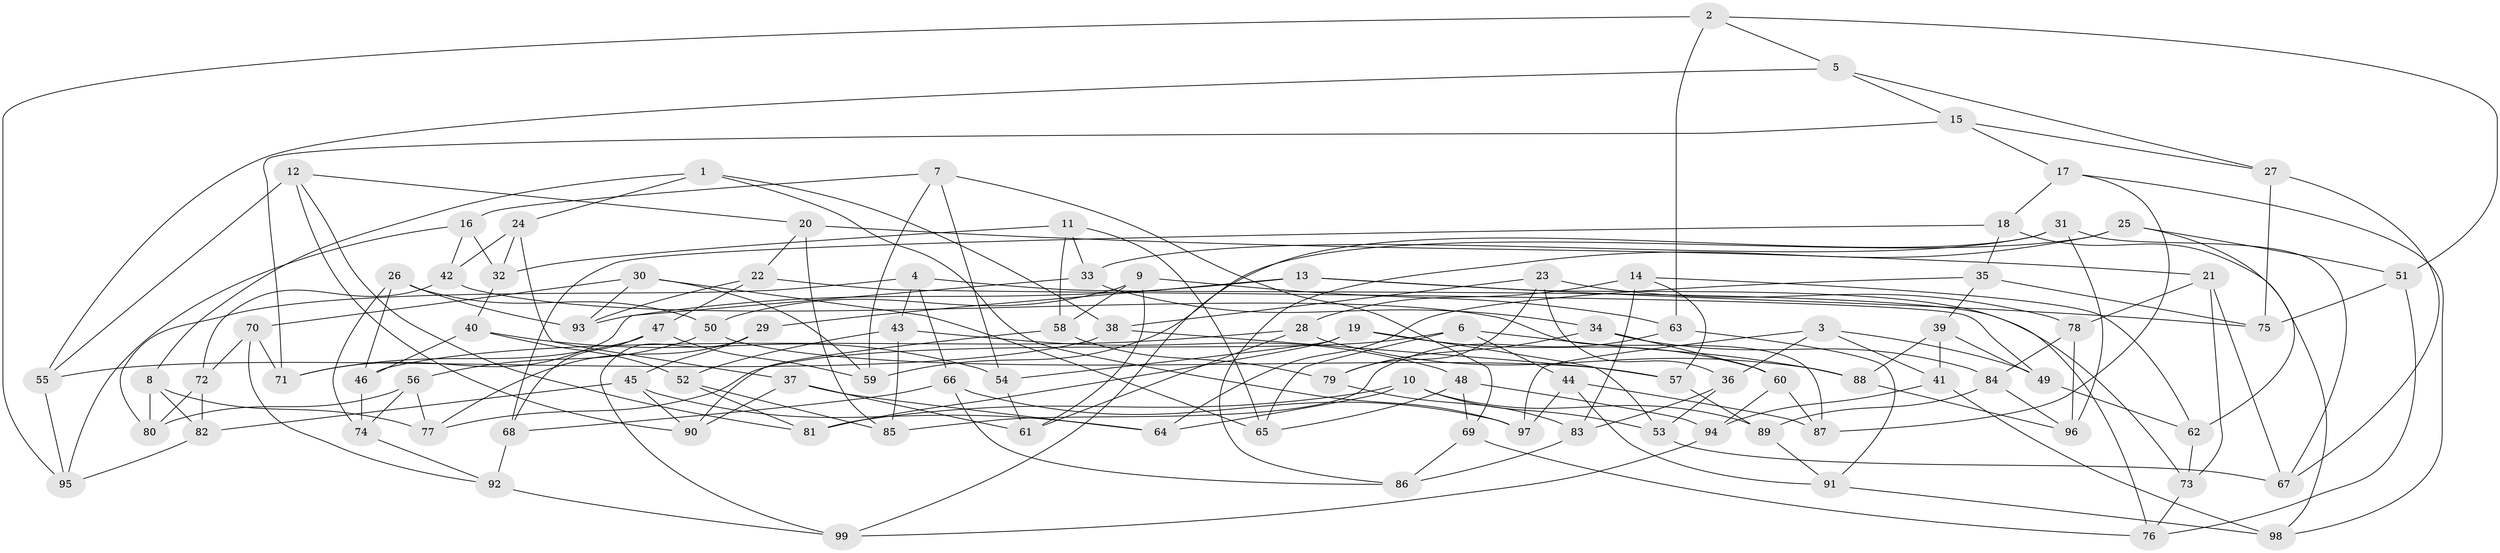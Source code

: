 // Generated by graph-tools (version 1.1) at 2025/57/03/09/25 04:57:01]
// undirected, 99 vertices, 198 edges
graph export_dot {
graph [start="1"]
  node [color=gray90,style=filled];
  1;
  2;
  3;
  4;
  5;
  6;
  7;
  8;
  9;
  10;
  11;
  12;
  13;
  14;
  15;
  16;
  17;
  18;
  19;
  20;
  21;
  22;
  23;
  24;
  25;
  26;
  27;
  28;
  29;
  30;
  31;
  32;
  33;
  34;
  35;
  36;
  37;
  38;
  39;
  40;
  41;
  42;
  43;
  44;
  45;
  46;
  47;
  48;
  49;
  50;
  51;
  52;
  53;
  54;
  55;
  56;
  57;
  58;
  59;
  60;
  61;
  62;
  63;
  64;
  65;
  66;
  67;
  68;
  69;
  70;
  71;
  72;
  73;
  74;
  75;
  76;
  77;
  78;
  79;
  80;
  81;
  82;
  83;
  84;
  85;
  86;
  87;
  88;
  89;
  90;
  91;
  92;
  93;
  94;
  95;
  96;
  97;
  98;
  99;
  1 -- 24;
  1 -- 38;
  1 -- 97;
  1 -- 8;
  2 -- 63;
  2 -- 51;
  2 -- 5;
  2 -- 95;
  3 -- 49;
  3 -- 36;
  3 -- 97;
  3 -- 41;
  4 -- 73;
  4 -- 66;
  4 -- 80;
  4 -- 43;
  5 -- 15;
  5 -- 55;
  5 -- 27;
  6 -- 88;
  6 -- 65;
  6 -- 77;
  6 -- 44;
  7 -- 59;
  7 -- 16;
  7 -- 69;
  7 -- 54;
  8 -- 82;
  8 -- 80;
  8 -- 77;
  9 -- 61;
  9 -- 63;
  9 -- 50;
  9 -- 58;
  10 -- 64;
  10 -- 81;
  10 -- 89;
  10 -- 53;
  11 -- 32;
  11 -- 33;
  11 -- 58;
  11 -- 65;
  12 -- 81;
  12 -- 20;
  12 -- 90;
  12 -- 55;
  13 -- 75;
  13 -- 93;
  13 -- 29;
  13 -- 76;
  14 -- 62;
  14 -- 28;
  14 -- 83;
  14 -- 57;
  15 -- 71;
  15 -- 17;
  15 -- 27;
  16 -- 32;
  16 -- 42;
  16 -- 95;
  17 -- 98;
  17 -- 18;
  17 -- 87;
  18 -- 98;
  18 -- 35;
  18 -- 68;
  19 -- 60;
  19 -- 81;
  19 -- 54;
  19 -- 53;
  20 -- 21;
  20 -- 22;
  20 -- 85;
  21 -- 73;
  21 -- 78;
  21 -- 67;
  22 -- 49;
  22 -- 93;
  22 -- 47;
  23 -- 78;
  23 -- 79;
  23 -- 38;
  23 -- 36;
  24 -- 42;
  24 -- 37;
  24 -- 32;
  25 -- 51;
  25 -- 59;
  25 -- 86;
  25 -- 62;
  26 -- 74;
  26 -- 93;
  26 -- 50;
  26 -- 46;
  27 -- 75;
  27 -- 67;
  28 -- 61;
  28 -- 88;
  28 -- 46;
  29 -- 45;
  29 -- 99;
  29 -- 77;
  30 -- 70;
  30 -- 93;
  30 -- 65;
  30 -- 59;
  31 -- 33;
  31 -- 99;
  31 -- 67;
  31 -- 96;
  32 -- 40;
  33 -- 71;
  33 -- 34;
  34 -- 79;
  34 -- 84;
  34 -- 60;
  35 -- 39;
  35 -- 75;
  35 -- 64;
  36 -- 83;
  36 -- 53;
  37 -- 61;
  37 -- 90;
  37 -- 64;
  38 -- 55;
  38 -- 57;
  39 -- 88;
  39 -- 41;
  39 -- 49;
  40 -- 46;
  40 -- 52;
  40 -- 54;
  41 -- 98;
  41 -- 94;
  42 -- 72;
  42 -- 87;
  43 -- 52;
  43 -- 85;
  43 -- 48;
  44 -- 91;
  44 -- 97;
  44 -- 87;
  45 -- 64;
  45 -- 82;
  45 -- 90;
  46 -- 74;
  47 -- 59;
  47 -- 71;
  47 -- 68;
  48 -- 94;
  48 -- 65;
  48 -- 69;
  49 -- 62;
  50 -- 56;
  50 -- 57;
  51 -- 75;
  51 -- 76;
  52 -- 85;
  52 -- 81;
  53 -- 67;
  54 -- 61;
  55 -- 95;
  56 -- 77;
  56 -- 74;
  56 -- 80;
  57 -- 89;
  58 -- 79;
  58 -- 90;
  60 -- 87;
  60 -- 94;
  62 -- 73;
  63 -- 85;
  63 -- 91;
  66 -- 86;
  66 -- 68;
  66 -- 97;
  68 -- 92;
  69 -- 76;
  69 -- 86;
  70 -- 71;
  70 -- 92;
  70 -- 72;
  72 -- 80;
  72 -- 82;
  73 -- 76;
  74 -- 92;
  78 -- 84;
  78 -- 96;
  79 -- 83;
  82 -- 95;
  83 -- 86;
  84 -- 96;
  84 -- 89;
  88 -- 96;
  89 -- 91;
  91 -- 98;
  92 -- 99;
  94 -- 99;
}
